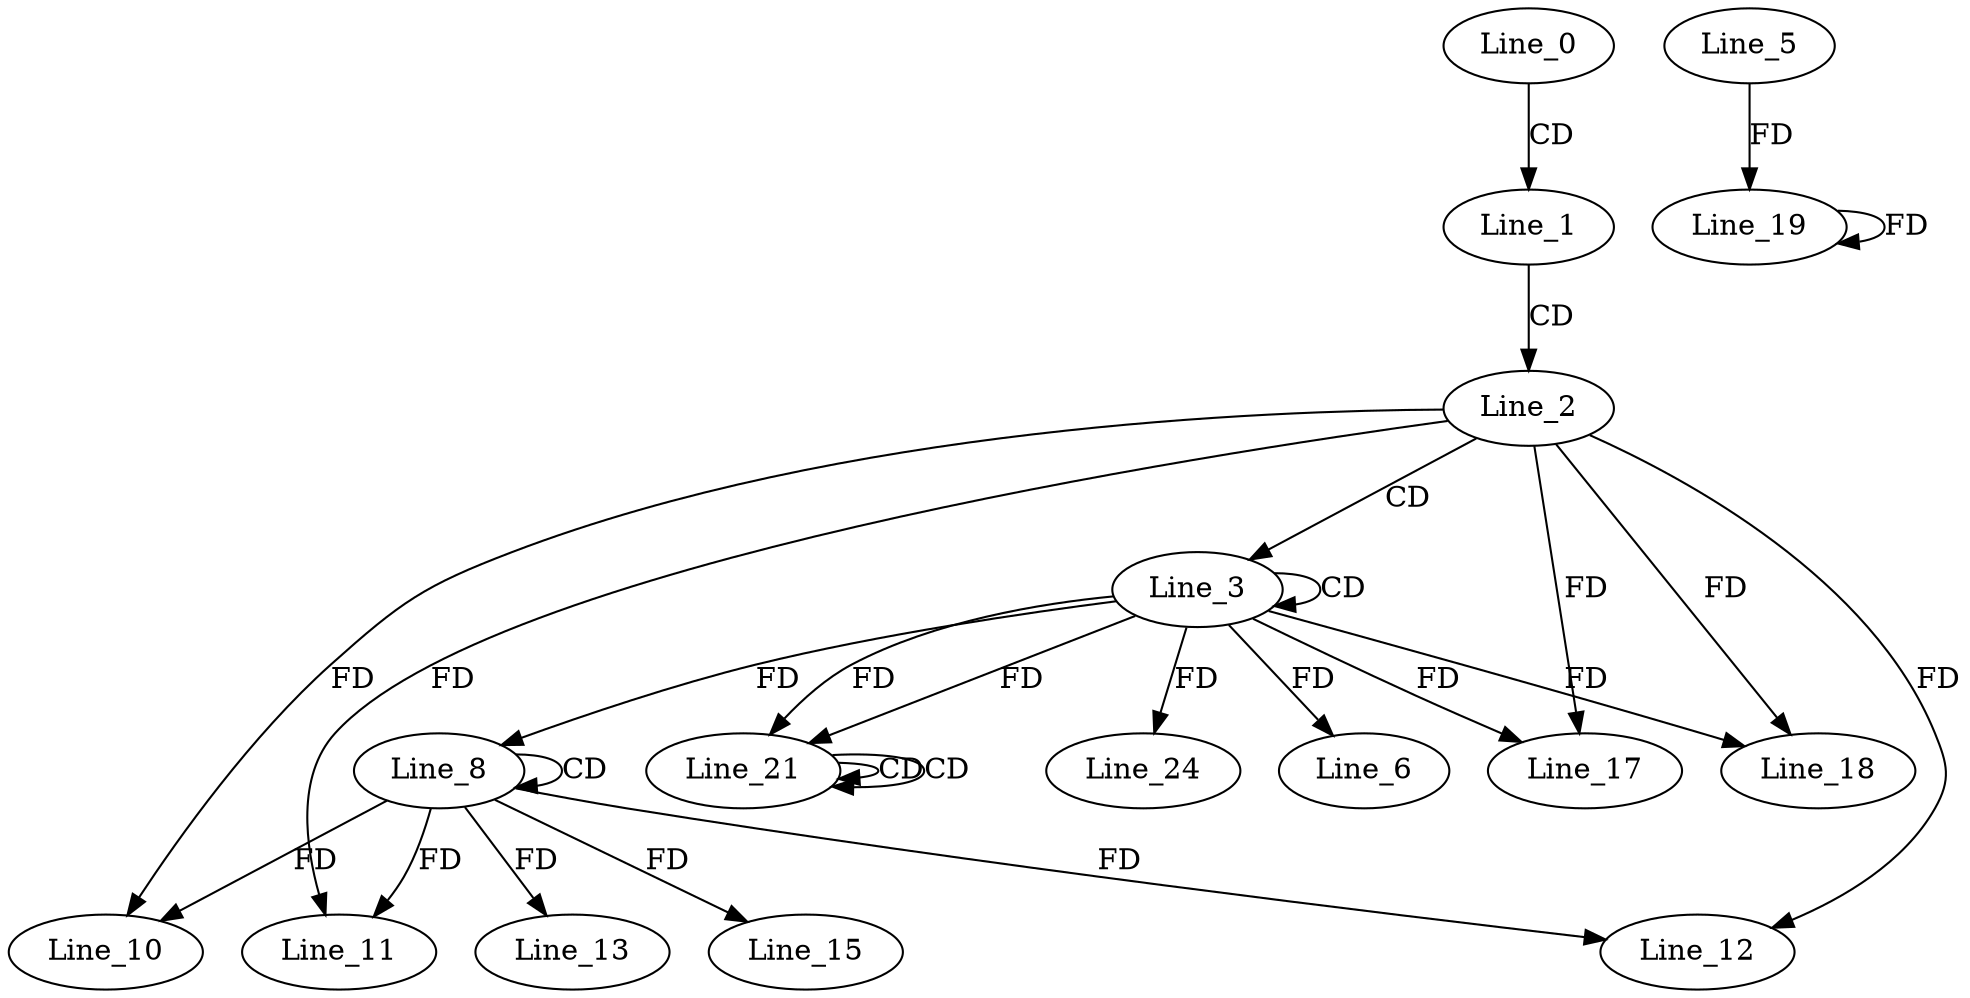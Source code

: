 digraph G {
  Line_0;
  Line_1;
  Line_2;
  Line_3;
  Line_3;
  Line_6;
  Line_8;
  Line_8;
  Line_10;
  Line_11;
  Line_12;
  Line_13;
  Line_15;
  Line_17;
  Line_18;
  Line_5;
  Line_19;
  Line_21;
  Line_21;
  Line_21;
  Line_24;
  Line_0 -> Line_1 [ label="CD" ];
  Line_1 -> Line_2 [ label="CD" ];
  Line_2 -> Line_3 [ label="CD" ];
  Line_3 -> Line_3 [ label="CD" ];
  Line_3 -> Line_6 [ label="FD" ];
  Line_8 -> Line_8 [ label="CD" ];
  Line_3 -> Line_8 [ label="FD" ];
  Line_8 -> Line_10 [ label="FD" ];
  Line_2 -> Line_10 [ label="FD" ];
  Line_8 -> Line_11 [ label="FD" ];
  Line_2 -> Line_11 [ label="FD" ];
  Line_8 -> Line_12 [ label="FD" ];
  Line_2 -> Line_12 [ label="FD" ];
  Line_8 -> Line_13 [ label="FD" ];
  Line_8 -> Line_15 [ label="FD" ];
  Line_3 -> Line_17 [ label="FD" ];
  Line_2 -> Line_17 [ label="FD" ];
  Line_3 -> Line_18 [ label="FD" ];
  Line_2 -> Line_18 [ label="FD" ];
  Line_5 -> Line_19 [ label="FD" ];
  Line_19 -> Line_19 [ label="FD" ];
  Line_21 -> Line_21 [ label="CD" ];
  Line_3 -> Line_21 [ label="FD" ];
  Line_21 -> Line_21 [ label="CD" ];
  Line_3 -> Line_21 [ label="FD" ];
  Line_3 -> Line_24 [ label="FD" ];
}
